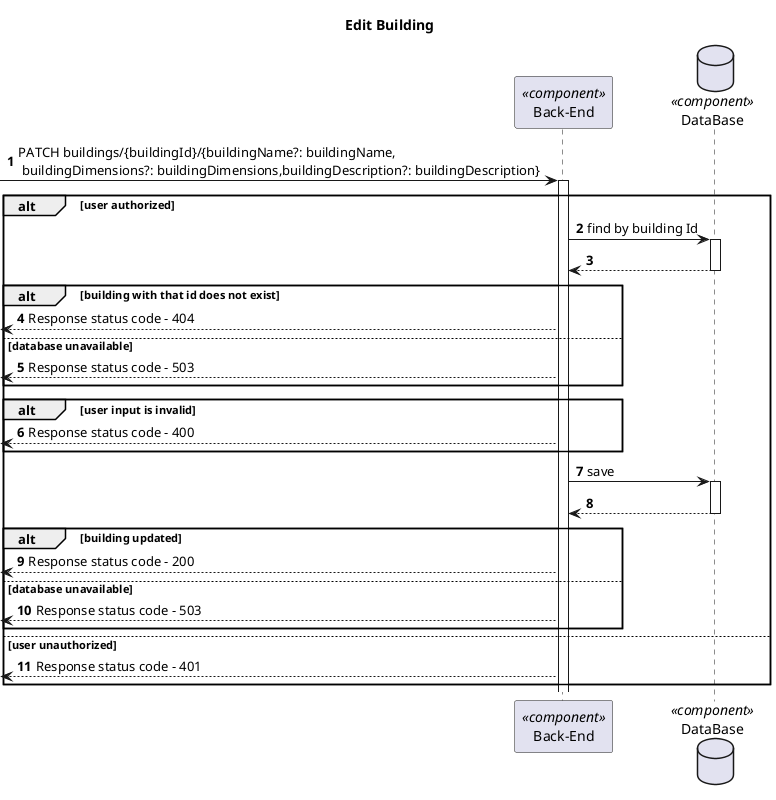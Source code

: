 @startuml Process View - Level 3

autonumber
skinparam packageStyle rect
skinparam defaultFontName JetBrains Mono

title Edit Building

participant "Back-End" as BE <<component>>
database "DataBase" as DB <<component>>

-> BE: PATCH buildings/{buildingId}/{buildingName?: buildingName,\n buildingDimensions?: buildingDimensions,buildingDescription?: buildingDescription}

alt user authorized

'Find by Domain ID'
activate BE
BE -> DB: find by building Id
activate DB
DB --> BE:
deactivate DB

alt building with that id does not exist
  <-- BE: Response status code - 404
else database unavailable
  <-- BE: Response status code - 503
end

alt user input is invalid
  <-- BE: Response status code - 400
end



activate BE

BE -> DB: save

activate DB

DB --> BE:

deactivate DB

alt building updated

  <-- BE: Response status code - 200

else database unavailable

  <-- BE: Response status code - 503

end

else user unauthorized

  <-- BE: Response status code - 401

end

@enduml